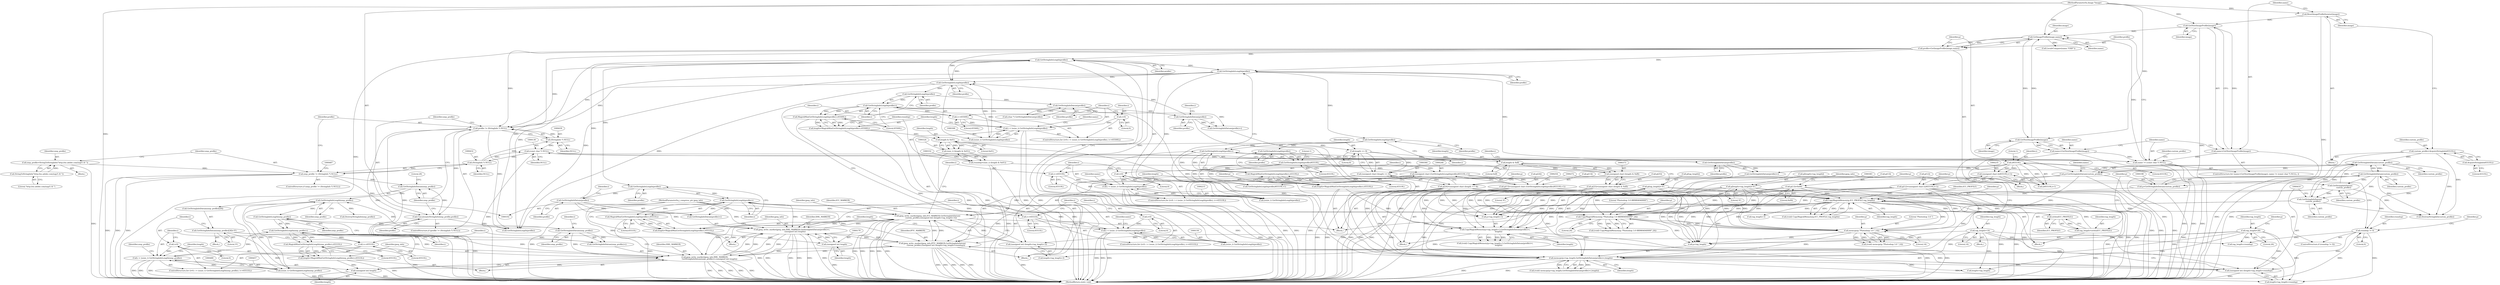 digraph "1_ImageMagick_9e187b73a8a1290bb0e1a1c878f8be1917aa8742@API" {
"1000266" [label="(Call,jpeg_write_marker(jpeg_info,ICC_MARKER,GetStringInfoDatum(\n            custom_profile),(unsigned int) (length+tag_length+3)))"];
"1000171" [label="(Call,jpeg_write_marker(jpeg_info,XML_MARKER,GetStringInfoDatum(profile)+i,\n           (unsigned int) length))"];
"1000404" [label="(Call,jpeg_write_marker(jpeg_info,IPTC_MARKER,GetStringInfoDatum(\n            custom_profile),(unsigned int) (length+tag_length+roundup)))"];
"1000472" [label="(Call,jpeg_write_marker(jpeg_info,XML_MARKER,\n                GetStringInfoDatum(xmp_profile)+i,(unsigned int) length))"];
"1000266" [label="(Call,jpeg_write_marker(jpeg_info,ICC_MARKER,GetStringInfoDatum(\n            custom_profile),(unsigned int) (length+tag_length+3)))"];
"1000103" [label="(MethodParameterIn,j_compress_ptr jpeg_info)"];
"1000269" [label="(Call,GetStringInfoDatum(\n            custom_profile))"];
"1000195" [label="(Call,GetStringInfoDatum(custom_profile))"];
"1000141" [label="(Call,GetStringInfoDatum(custom_profile))"];
"1000116" [label="(Call,custom_profile=AcquireStringInfo(65535L))"];
"1000118" [label="(Call,AcquireStringInfo(65535L))"];
"1000407" [label="(Call,GetStringInfoDatum(\n            custom_profile))"];
"1000271" [label="(Call,(unsigned int) (length+tag_length+3))"];
"1000255" [label="(Call,CopyMagickMemory(p+tag_length+3,GetStringInfoDatum(profile)+i,\n            length))"];
"1000368" [label="(Call,p[25]=(unsigned char) (length & 0xff))"];
"1000372" [label="(Call,(unsigned char) (length & 0xff))"];
"1000374" [label="(Call,length & 0xff)"];
"1000365" [label="(Call,length >> 8)"];
"1000325" [label="(Call,length & 0x01)"];
"1000313" [label="(Call,length=MagickMin(GetStringInfoLength(profile)-i,65500L))"];
"1000315" [label="(Call,MagickMin(GetStringInfoLength(profile)-i,65500L))"];
"1000316" [label="(Call,GetStringInfoLength(profile)-i)"];
"1000317" [label="(Call,GetStringInfoLength(profile))"];
"1000307" [label="(Call,GetStringInfoLength(profile))"];
"1000216" [label="(Call,GetStringInfoLength(profile))"];
"1000157" [label="(Call,GetStringInfoLength(profile))"];
"1000175" [label="(Call,GetStringInfoDatum(profile))"];
"1000167" [label="(Call,GetStringInfoLength(profile))"];
"1000134" [label="(Call,profile=GetImageProfile(image,name))"];
"1000136" [label="(Call,GetImageProfile(image,name))"];
"1000125" [label="(Call,GetNextImageProfile(image))"];
"1000120" [label="(Call,ResetImageProfileIterator(image))"];
"1000104" [label="(MethodParameterIn,Image *image)"];
"1000499" [label="(Call,GetNextImageProfile(image))"];
"1000127" [label="(Call,name != (const char *) NULL)"];
"1000497" [label="(Call,name=GetNextImageProfile(image))"];
"1000123" [label="(Call,name=GetNextImageProfile(image))"];
"1000129" [label="(Call,(const char *) NULL)"];
"1000438" [label="(Call,(StringInfo *) NULL)"];
"1000431" [label="(Call,(StringInfo *) NULL)"];
"1000262" [label="(Call,GetStringInfoDatum(profile))"];
"1000249" [label="(Call,GetStringInfoLength(profile))"];
"1000226" [label="(Call,GetStringInfoLength(profile))"];
"1000389" [label="(Call,GetStringInfoDatum(profile))"];
"1000333" [label="(Call,GetStringInfoDatum(profile))"];
"1000303" [label="(Call,i < (ssize_t) GetStringInfoLength(profile))"];
"1000309" [label="(Call,i+=65500L)"];
"1000300" [label="(Call,i=0)"];
"1000305" [label="(Call,(ssize_t) GetStringInfoLength(profile))"];
"1000397" [label="(Call,p[length+tag_length]='\0')"];
"1000199" [label="(Call,CopyMagickMemory(p,ICC_PROFILE,tag_length))"];
"1000193" [label="(Call,p=GetStringInfoDatum(custom_profile))"];
"1000230" [label="(Call,p[12]=(unsigned char) ((i/65519L)+1))"];
"1000234" [label="(Call,(unsigned char) ((i/65519L)+1))"];
"1000237" [label="(Call,i/65519L)"];
"1000225" [label="(Call,GetStringInfoLength(profile)-i)"];
"1000212" [label="(Call,i < (ssize_t) GetStringInfoLength(profile))"];
"1000209" [label="(Call,i=0)"];
"1000218" [label="(Call,i+=65519L)"];
"1000214" [label="(Call,(ssize_t) GetStringInfoLength(profile))"];
"1000241" [label="(Call,p[13]=(unsigned char) (GetStringInfoLength(profile)/65519L+1))"];
"1000245" [label="(Call,(unsigned char) (GetStringInfoLength(profile)/65519L+1))"];
"1000248" [label="(Call,GetStringInfoLength(profile)/65519L)"];
"1000203" [label="(Call,p[tag_length]='\0')"];
"1000359" [label="(Call,p[24]=(unsigned char) (length >> 8))"];
"1000363" [label="(Call,(unsigned char) (length >> 8))"];
"1000377" [label="(Call,p[13]=0x00)"];
"1000191" [label="(Call,strlen(ICC_PROFILE))"];
"1000189" [label="(Call,tag_length=strlen(ICC_PROFILE))"];
"1000222" [label="(Call,length=MagickMin(GetStringInfoLength(profile)-i,65519L))"];
"1000224" [label="(Call,MagickMin(GetStringInfoLength(profile)-i,65519L))"];
"1000444" [label="(Call,GetStringInfoDatum(xmp_profile)[28]='\0')"];
"1000476" [label="(Call,GetStringInfoDatum(xmp_profile))"];
"1000468" [label="(Call,GetStringInfoLength(xmp_profile))"];
"1000458" [label="(Call,GetStringInfoLength(xmp_profile))"];
"1000446" [label="(Call,GetStringInfoDatum(xmp_profile))"];
"1000441" [label="(Call,ConcatenateStringInfo(xmp_profile,profile))"];
"1000429" [label="(Call,xmp_profile != (StringInfo *) NULL)"];
"1000424" [label="(Call,xmp_profile=StringToStringInfo(\"http://ns.adobe.com/xap/1.0/ \"))"];
"1000426" [label="(Call,StringToStringInfo(\"http://ns.adobe.com/xap/1.0/ \"))"];
"1000436" [label="(Call,profile != (StringInfo *) NULL)"];
"1000467" [label="(Call,GetStringInfoLength(xmp_profile)-i)"];
"1000454" [label="(Call,i < (ssize_t) GetStringInfoLength(xmp_profile))"];
"1000460" [label="(Call,i+=65533L)"];
"1000451" [label="(Call,i=0)"];
"1000456" [label="(Call,(ssize_t) GetStringInfoLength(xmp_profile))"];
"1000479" [label="(Call,(unsigned int) length)"];
"1000464" [label="(Call,length=MagickMin(GetStringInfoLength(xmp_profile)-i,65533L))"];
"1000466" [label="(Call,MagickMin(GetStringInfoLength(xmp_profile)-i,65533L))"];
"1000409" [label="(Call,(unsigned int) (length+tag_length+roundup))"];
"1000384" [label="(Call,memcpy(p+tag_length,GetStringInfoDatum(profile)+i,length))"];
"1000352" [label="(Call,CopyMagickMemory(p,\"Photoshop 3.0 8BIM\04\04\0\0\0\0\",24))"];
"1000139" [label="(Call,p=GetStringInfoDatum(custom_profile))"];
"1000341" [label="(Call,memcpy(p,\"Photoshop 3.0 \",14))"];
"1000356" [label="(Call,tag_length=26)"];
"1000345" [label="(Call,tag_length=14)"];
"1000394" [label="(Call,roundup != 0)"];
"1000321" [label="(Call,roundup=(size_t) (length & 0x01))"];
"1000323" [label="(Call,(size_t) (length & 0x01))"];
"1000166" [label="(Call,GetStringInfoLength(profile)-i)"];
"1000153" [label="(Call,i < (ssize_t) GetStringInfoLength(profile))"];
"1000150" [label="(Call,i=0)"];
"1000159" [label="(Call,i+=65533L)"];
"1000155" [label="(Call,(ssize_t) GetStringInfoLength(profile))"];
"1000178" [label="(Call,(unsigned int) length)"];
"1000163" [label="(Call,length=MagickMin(GetStringInfoLength(profile)-i,65533L))"];
"1000165" [label="(Call,MagickMin(GetStringInfoLength(profile)-i,65533L))"];
"1000177" [label="(Identifier,i)"];
"1000241" [label="(Call,p[13]=(unsigned char) (GetStringInfoLength(profile)/65519L+1))"];
"1000243" [label="(Identifier,p)"];
"1000231" [label="(Call,p[12])"];
"1000498" [label="(Identifier,name)"];
"1000269" [label="(Call,GetStringInfoDatum(\n            custom_profile))"];
"1000229" [label="(Literal,65519L)"];
"1000355" [label="(Literal,24)"];
"1000435" [label="(ControlStructure,if (profile != (StringInfo *) NULL))"];
"1000321" [label="(Call,roundup=(size_t) (length & 0x01))"];
"1000170" [label="(Literal,65533L)"];
"1000200" [label="(Identifier,p)"];
"1000222" [label="(Call,length=MagickMin(GetStringInfoLength(profile)-i,65519L))"];
"1000452" [label="(Identifier,i)"];
"1000500" [label="(Identifier,image)"];
"1000347" [label="(Literal,14)"];
"1000314" [label="(Identifier,length)"];
"1000322" [label="(Identifier,roundup)"];
"1000256" [label="(Call,p+tag_length+3)"];
"1000118" [label="(Call,AcquireStringInfo(65535L))"];
"1000266" [label="(Call,jpeg_write_marker(jpeg_info,ICC_MARKER,GetStringInfoDatum(\n            custom_profile),(unsigned int) (length+tag_length+3)))"];
"1000152" [label="(Literal,0)"];
"1000481" [label="(Identifier,length)"];
"1000163" [label="(Call,length=MagickMin(GetStringInfoLength(profile)-i,65533L))"];
"1000207" [label="(Literal,'\0')"];
"1000495" [label="(Call,GetStringInfoLength(profile))"];
"1000249" [label="(Call,GetStringInfoLength(profile))"];
"1000262" [label="(Call,GetStringInfoDatum(profile))"];
"1000484" [label="(Call,DestroyStringInfo(xmp_profile))"];
"1000225" [label="(Call,GetStringInfoLength(profile)-i)"];
"1000442" [label="(Identifier,xmp_profile)"];
"1000344" [label="(Literal,14)"];
"1000404" [label="(Call,jpeg_write_marker(jpeg_info,IPTC_MARKER,GetStringInfoDatum(\n            custom_profile),(unsigned int) (length+tag_length+roundup)))"];
"1000283" [label="(Identifier,name)"];
"1000433" [label="(Identifier,NULL)"];
"1000210" [label="(Identifier,i)"];
"1000331" [label="(Call,(char *) GetStringInfoDatum(profile))"];
"1000171" [label="(Call,jpeg_write_marker(jpeg_info,XML_MARKER,GetStringInfoDatum(profile)+i,\n           (unsigned int) length))"];
"1000463" [label="(Block,)"];
"1000499" [label="(Call,GetNextImageProfile(image))"];
"1000178" [label="(Call,(unsigned int) length)"];
"1000413" [label="(Call,tag_length+roundup)"];
"1000199" [label="(Call,CopyMagickMemory(p,ICC_PROFILE,tag_length))"];
"1000137" [label="(Identifier,image)"];
"1000129" [label="(Call,(const char *) NULL)"];
"1000212" [label="(Call,i < (ssize_t) GetStringInfoLength(profile))"];
"1000149" [label="(ControlStructure,for (i=0; i < (ssize_t) GetStringInfoLength(profile); i+=65533L))"];
"1000455" [label="(Identifier,i)"];
"1000123" [label="(Call,name=GetNextImageProfile(image))"];
"1000370" [label="(Identifier,p)"];
"1000305" [label="(Call,(ssize_t) GetStringInfoLength(profile))"];
"1000472" [label="(Call,jpeg_write_marker(jpeg_info,XML_MARKER,\n                GetStringInfoDatum(xmp_profile)+i,(unsigned int) length))"];
"1000157" [label="(Call,GetStringInfoLength(profile))"];
"1000134" [label="(Call,profile=GetImageProfile(image,name))"];
"1000228" [label="(Identifier,i)"];
"1000132" [label="(Block,)"];
"1000309" [label="(Call,i+=65500L)"];
"1000161" [label="(Literal,65533L)"];
"1000127" [label="(Call,name != (const char *) NULL)"];
"1000234" [label="(Call,(unsigned char) ((i/65519L)+1))"];
"1000422" [label="(Block,)"];
"1000317" [label="(Call,GetStringInfoLength(profile))"];
"1000478" [label="(Identifier,i)"];
"1000333" [label="(Call,GetStringInfoDatum(profile))"];
"1000120" [label="(Call,ResetImageProfileIterator(image))"];
"1000124" [label="(Identifier,name)"];
"1000356" [label="(Call,tag_length=26)"];
"1000319" [label="(Identifier,i)"];
"1000424" [label="(Call,xmp_profile=StringToStringInfo(\"http://ns.adobe.com/xap/1.0/ \"))"];
"1000271" [label="(Call,(unsigned int) (length+tag_length+3))"];
"1000316" [label="(Call,GetStringInfoLength(profile)-i)"];
"1000311" [label="(Literal,65500L)"];
"1000381" [label="(Literal,0x00)"];
"1000146" [label="(Identifier,name)"];
"1000343" [label="(Literal,\"Photoshop 3.0 \")"];
"1000219" [label="(Identifier,i)"];
"1000377" [label="(Call,p[13]=0x00)"];
"1000445" [label="(Call,GetStringInfoDatum(xmp_profile)[28])"];
"1000394" [label="(Call,roundup != 0)"];
"1000176" [label="(Identifier,profile)"];
"1000323" [label="(Call,(size_t) (length & 0x01))"];
"1000242" [label="(Call,p[13])"];
"1000230" [label="(Call,p[12]=(unsigned char) ((i/65519L)+1))"];
"1000465" [label="(Identifier,length)"];
"1000505" [label="(MethodReturn,static void)"];
"1000310" [label="(Identifier,i)"];
"1000450" [label="(ControlStructure,for (i=0; i < (ssize_t) GetStringInfoLength(xmp_profile); i+=65533L))"];
"1000195" [label="(Call,GetStringInfoDatum(custom_profile))"];
"1000116" [label="(Call,custom_profile=AcquireStringInfo(65535L))"];
"1000403" [label="(Literal,'\0')"];
"1000245" [label="(Call,(unsigned char) (GetStringInfoLength(profile)/65519L+1))"];
"1000227" [label="(Identifier,profile)"];
"1000474" [label="(Identifier,XML_MARKER)"];
"1000393" [label="(ControlStructure,if (roundup != 0))"];
"1000180" [label="(Identifier,length)"];
"1000446" [label="(Call,GetStringInfoDatum(xmp_profile))"];
"1000125" [label="(Call,GetNextImageProfile(image))"];
"1000303" [label="(Call,i < (ssize_t) GetStringInfoLength(profile))"];
"1000173" [label="(Identifier,XML_MARKER)"];
"1000325" [label="(Call,length & 0x01)"];
"1000128" [label="(Identifier,name)"];
"1000398" [label="(Call,p[length+tag_length])"];
"1000451" [label="(Call,i=0)"];
"1000407" [label="(Call,GetStringInfoDatum(\n            custom_profile))"];
"1000419" [label="(Identifier,name)"];
"1000313" [label="(Call,length=MagickMin(GetStringInfoLength(profile)-i,65500L))"];
"1000479" [label="(Call,(unsigned int) length)"];
"1000434" [label="(Block,)"];
"1000466" [label="(Call,MagickMin(GetStringInfoLength(xmp_profile)-i,65533L))"];
"1000470" [label="(Identifier,i)"];
"1000203" [label="(Call,p[tag_length]='\0')"];
"1000352" [label="(Call,CopyMagickMemory(p,\"Photoshop 3.0 8BIM\04\04\0\0\0\0\",24))"];
"1000226" [label="(Call,GetStringInfoLength(profile))"];
"1000131" [label="(Identifier,NULL)"];
"1000476" [label="(Call,GetStringInfoDatum(xmp_profile))"];
"1000429" [label="(Call,xmp_profile != (StringInfo *) NULL)"];
"1000264" [label="(Identifier,i)"];
"1000190" [label="(Identifier,tag_length)"];
"1000440" [label="(Identifier,NULL)"];
"1000459" [label="(Identifier,xmp_profile)"];
"1000462" [label="(Literal,65533L)"];
"1000334" [label="(Identifier,profile)"];
"1000261" [label="(Call,GetStringInfoDatum(profile)+i)"];
"1000138" [label="(Identifier,name)"];
"1000469" [label="(Identifier,xmp_profile)"];
"1000406" [label="(Identifier,IPTC_MARKER)"];
"1000473" [label="(Identifier,jpeg_info)"];
"1000162" [label="(Block,)"];
"1000304" [label="(Identifier,i)"];
"1000202" [label="(Identifier,tag_length)"];
"1000302" [label="(Literal,0)"];
"1000358" [label="(Literal,26)"];
"1000438" [label="(Call,(StringInfo *) NULL)"];
"1000308" [label="(Identifier,profile)"];
"1000216" [label="(Call,GetStringInfoLength(profile))"];
"1000430" [label="(Identifier,xmp_profile)"];
"1000475" [label="(Call,GetStringInfoDatum(xmp_profile)+i)"];
"1000247" [label="(Call,GetStringInfoLength(profile)/65519L+1)"];
"1000184" [label="(Identifier,name)"];
"1000367" [label="(Literal,8)"];
"1000175" [label="(Call,GetStringInfoDatum(profile))"];
"1000238" [label="(Identifier,i)"];
"1000141" [label="(Call,GetStringInfoDatum(custom_profile))"];
"1000117" [label="(Identifier,custom_profile)"];
"1000250" [label="(Identifier,profile)"];
"1000376" [label="(Literal,0xff)"];
"1000460" [label="(Call,i+=65533L)"];
"1000172" [label="(Identifier,jpeg_info)"];
"1000268" [label="(Identifier,ICC_MARKER)"];
"1000191" [label="(Call,strlen(ICC_PROFILE))"];
"1000389" [label="(Call,GetStringInfoDatum(profile))"];
"1000140" [label="(Identifier,p)"];
"1000301" [label="(Identifier,i)"];
"1000441" [label="(Call,ConcatenateStringInfo(xmp_profile,profile))"];
"1000273" [label="(Call,length+tag_length+3)"];
"1000397" [label="(Call,p[length+tag_length]='\0')"];
"1000392" [label="(Identifier,length)"];
"1000345" [label="(Call,tag_length=14)"];
"1000139" [label="(Call,p=GetStringInfoDatum(custom_profile))"];
"1000122" [label="(ControlStructure,for (name=GetNextImageProfile(image); name != (const char *) NULL; ))"];
"1000232" [label="(Identifier,p)"];
"1000395" [label="(Identifier,roundup)"];
"1000174" [label="(Call,GetStringInfoDatum(profile)+i)"];
"1000251" [label="(Literal,65519L)"];
"1000307" [label="(Call,GetStringInfoLength(profile))"];
"1000318" [label="(Identifier,profile)"];
"1000126" [label="(Identifier,image)"];
"1000270" [label="(Identifier,custom_profile)"];
"1000375" [label="(Identifier,length)"];
"1000192" [label="(Identifier,ICC_PROFILE)"];
"1000363" [label="(Call,(unsigned char) (length >> 8))"];
"1000444" [label="(Call,GetStringInfoDatum(xmp_profile)[28]='\0')"];
"1000458" [label="(Call,GetStringInfoLength(xmp_profile))"];
"1000456" [label="(Call,(ssize_t) GetStringInfoLength(xmp_profile))"];
"1000385" [label="(Call,p+tag_length)"];
"1000213" [label="(Identifier,i)"];
"1000158" [label="(Identifier,profile)"];
"1000426" [label="(Call,StringToStringInfo(\"http://ns.adobe.com/xap/1.0/ \"))"];
"1000208" [label="(ControlStructure,for (i=0; i < (ssize_t) GetStringInfoLength(profile); i+=65519L))"];
"1000154" [label="(Identifier,i)"];
"1000103" [label="(MethodParameterIn,j_compress_ptr jpeg_info)"];
"1000315" [label="(Call,MagickMin(GetStringInfoLength(profile)-i,65500L))"];
"1000193" [label="(Call,p=GetStringInfoDatum(custom_profile))"];
"1000379" [label="(Identifier,p)"];
"1000400" [label="(Call,length+tag_length)"];
"1000366" [label="(Identifier,length)"];
"1000411" [label="(Call,length+tag_length+roundup)"];
"1000326" [label="(Identifier,length)"];
"1000267" [label="(Identifier,jpeg_info)"];
"1000368" [label="(Call,p[25]=(unsigned char) (length & 0xff))"];
"1000454" [label="(Call,i < (ssize_t) GetStringInfoLength(xmp_profile))"];
"1000453" [label="(Literal,0)"];
"1000339" [label="(Call,(void) memcpy(p,\"Photoshop 3.0 \",14))"];
"1000391" [label="(Identifier,i)"];
"1000167" [label="(Call,GetStringInfoLength(profile))"];
"1000121" [label="(Identifier,image)"];
"1000217" [label="(Identifier,profile)"];
"1000153" [label="(Call,i < (ssize_t) GetStringInfoLength(profile))"];
"1000265" [label="(Identifier,length)"];
"1000360" [label="(Call,p[24])"];
"1000155" [label="(Call,(ssize_t) GetStringInfoLength(profile))"];
"1000341" [label="(Call,memcpy(p,\"Photoshop 3.0 \",14))"];
"1000384" [label="(Call,memcpy(p+tag_length,GetStringInfoDatum(profile)+i,length))"];
"1000431" [label="(Call,(StringInfo *) NULL)"];
"1000135" [label="(Identifier,profile)"];
"1000497" [label="(Call,name=GetNextImageProfile(image))"];
"1000201" [label="(Identifier,ICC_PROFILE)"];
"1000239" [label="(Literal,65519L)"];
"1000220" [label="(Literal,65519L)"];
"1000204" [label="(Call,p[tag_length])"];
"1000382" [label="(Call,(void) memcpy(p+tag_length,GetStringInfoDatum(profile)+i,length))"];
"1000350" [label="(Call,(void) CopyMagickMemory(p,\"Photoshop 3.0 8BIM\04\04\0\0\0\0\",24))"];
"1000189" [label="(Call,tag_length=strlen(ICC_PROFILE))"];
"1000399" [label="(Identifier,p)"];
"1000168" [label="(Identifier,profile)"];
"1000390" [label="(Identifier,profile)"];
"1000258" [label="(Call,tag_length+3)"];
"1000349" [label="(Block,)"];
"1000300" [label="(Call,i=0)"];
"1000346" [label="(Identifier,tag_length)"];
"1000197" [label="(Call,(void) CopyMagickMemory(p,ICC_PROFILE,tag_length))"];
"1000165" [label="(Call,MagickMin(GetStringInfoLength(profile)-i,65533L))"];
"1000428" [label="(ControlStructure,if (xmp_profile != (StringInfo *) NULL))"];
"1000164" [label="(Identifier,length)"];
"1000357" [label="(Identifier,tag_length)"];
"1000299" [label="(ControlStructure,for (i=0; i < (ssize_t) GetStringInfoLength(profile); i+=65500L))"];
"1000223" [label="(Identifier,length)"];
"1000237" [label="(Call,i/65519L)"];
"1000436" [label="(Call,profile != (StringInfo *) NULL)"];
"1000169" [label="(Identifier,i)"];
"1000263" [label="(Identifier,profile)"];
"1000388" [label="(Call,GetStringInfoDatum(profile)+i)"];
"1000194" [label="(Identifier,p)"];
"1000166" [label="(Call,GetStringInfoLength(profile)-i)"];
"1000214" [label="(Call,(ssize_t) GetStringInfoLength(profile))"];
"1000218" [label="(Call,i+=65519L)"];
"1000437" [label="(Identifier,profile)"];
"1000448" [label="(Literal,28)"];
"1000327" [label="(Literal,0x01)"];
"1000160" [label="(Identifier,i)"];
"1000187" [label="(Block,)"];
"1000248" [label="(Call,GetStringInfoLength(profile)/65519L)"];
"1000365" [label="(Call,length >> 8)"];
"1000464" [label="(Call,length=MagickMin(GetStringInfoLength(xmp_profile)-i,65533L))"];
"1000471" [label="(Literal,65533L)"];
"1000252" [label="(Literal,1)"];
"1000502" [label="(Identifier,custom_profile)"];
"1000361" [label="(Identifier,p)"];
"1000408" [label="(Identifier,custom_profile)"];
"1000461" [label="(Identifier,i)"];
"1000221" [label="(Block,)"];
"1000224" [label="(Call,MagickMin(GetStringInfoLength(profile)-i,65519L))"];
"1000209" [label="(Call,i=0)"];
"1000468" [label="(Call,GetStringInfoLength(xmp_profile))"];
"1000447" [label="(Identifier,xmp_profile)"];
"1000425" [label="(Identifier,xmp_profile)"];
"1000427" [label="(Literal,\"http://ns.adobe.com/xap/1.0/ \")"];
"1000369" [label="(Call,p[25])"];
"1000354" [label="(Literal,\"Photoshop 3.0 8BIM\04\04\0\0\0\0\")"];
"1000342" [label="(Identifier,p)"];
"1000338" [label="(Block,)"];
"1000151" [label="(Identifier,i)"];
"1000150" [label="(Call,i=0)"];
"1000136" [label="(Call,GetImageProfile(image,name))"];
"1000253" [label="(Call,(void) CopyMagickMemory(p+tag_length+3,GetStringInfoDatum(profile)+i,\n            length))"];
"1000372" [label="(Call,(unsigned char) (length & 0xff))"];
"1000503" [label="(Call,DestroyStringInfo(custom_profile))"];
"1000374" [label="(Call,length & 0xff)"];
"1000236" [label="(Call,(i/65519L)+1)"];
"1000477" [label="(Identifier,xmp_profile)"];
"1000240" [label="(Literal,1)"];
"1000396" [label="(Literal,0)"];
"1000312" [label="(Block,)"];
"1000449" [label="(Literal,'\0')"];
"1000467" [label="(Call,GetStringInfoLength(xmp_profile)-i)"];
"1000483" [label="(Identifier,xmp_profile)"];
"1000142" [label="(Identifier,custom_profile)"];
"1000105" [label="(Block,)"];
"1000359" [label="(Call,p[24]=(unsigned char) (length >> 8))"];
"1000104" [label="(MethodParameterIn,Image *image)"];
"1000353" [label="(Identifier,p)"];
"1000196" [label="(Identifier,custom_profile)"];
"1000409" [label="(Call,(unsigned int) (length+tag_length+roundup))"];
"1000378" [label="(Call,p[13])"];
"1000405" [label="(Identifier,jpeg_info)"];
"1000320" [label="(Literal,65500L)"];
"1000255" [label="(Call,CopyMagickMemory(p+tag_length+3,GetStringInfoDatum(profile)+i,\n            length))"];
"1000159" [label="(Call,i+=65533L)"];
"1000443" [label="(Identifier,profile)"];
"1000119" [label="(Literal,65535L)"];
"1000211" [label="(Literal,0)"];
"1000145" [label="(Call,LocaleCompare(name,\"EXIF\"))"];
"1000266" -> "1000221"  [label="AST: "];
"1000266" -> "1000271"  [label="CFG: "];
"1000267" -> "1000266"  [label="AST: "];
"1000268" -> "1000266"  [label="AST: "];
"1000269" -> "1000266"  [label="AST: "];
"1000271" -> "1000266"  [label="AST: "];
"1000219" -> "1000266"  [label="CFG: "];
"1000266" -> "1000505"  [label="DDG: "];
"1000266" -> "1000505"  [label="DDG: "];
"1000266" -> "1000505"  [label="DDG: "];
"1000266" -> "1000505"  [label="DDG: "];
"1000266" -> "1000505"  [label="DDG: "];
"1000266" -> "1000171"  [label="DDG: "];
"1000171" -> "1000266"  [label="DDG: "];
"1000404" -> "1000266"  [label="DDG: "];
"1000472" -> "1000266"  [label="DDG: "];
"1000103" -> "1000266"  [label="DDG: "];
"1000269" -> "1000266"  [label="DDG: "];
"1000271" -> "1000266"  [label="DDG: "];
"1000266" -> "1000404"  [label="DDG: "];
"1000266" -> "1000472"  [label="DDG: "];
"1000171" -> "1000162"  [label="AST: "];
"1000171" -> "1000178"  [label="CFG: "];
"1000172" -> "1000171"  [label="AST: "];
"1000173" -> "1000171"  [label="AST: "];
"1000174" -> "1000171"  [label="AST: "];
"1000178" -> "1000171"  [label="AST: "];
"1000160" -> "1000171"  [label="CFG: "];
"1000171" -> "1000505"  [label="DDG: "];
"1000171" -> "1000505"  [label="DDG: "];
"1000171" -> "1000505"  [label="DDG: "];
"1000171" -> "1000505"  [label="DDG: "];
"1000171" -> "1000505"  [label="DDG: "];
"1000404" -> "1000171"  [label="DDG: "];
"1000472" -> "1000171"  [label="DDG: "];
"1000472" -> "1000171"  [label="DDG: "];
"1000103" -> "1000171"  [label="DDG: "];
"1000175" -> "1000171"  [label="DDG: "];
"1000166" -> "1000171"  [label="DDG: "];
"1000178" -> "1000171"  [label="DDG: "];
"1000171" -> "1000404"  [label="DDG: "];
"1000171" -> "1000472"  [label="DDG: "];
"1000171" -> "1000472"  [label="DDG: "];
"1000404" -> "1000312"  [label="AST: "];
"1000404" -> "1000409"  [label="CFG: "];
"1000405" -> "1000404"  [label="AST: "];
"1000406" -> "1000404"  [label="AST: "];
"1000407" -> "1000404"  [label="AST: "];
"1000409" -> "1000404"  [label="AST: "];
"1000310" -> "1000404"  [label="CFG: "];
"1000404" -> "1000505"  [label="DDG: "];
"1000404" -> "1000505"  [label="DDG: "];
"1000404" -> "1000505"  [label="DDG: "];
"1000404" -> "1000505"  [label="DDG: "];
"1000404" -> "1000505"  [label="DDG: "];
"1000472" -> "1000404"  [label="DDG: "];
"1000103" -> "1000404"  [label="DDG: "];
"1000407" -> "1000404"  [label="DDG: "];
"1000409" -> "1000404"  [label="DDG: "];
"1000404" -> "1000472"  [label="DDG: "];
"1000472" -> "1000463"  [label="AST: "];
"1000472" -> "1000479"  [label="CFG: "];
"1000473" -> "1000472"  [label="AST: "];
"1000474" -> "1000472"  [label="AST: "];
"1000475" -> "1000472"  [label="AST: "];
"1000479" -> "1000472"  [label="AST: "];
"1000461" -> "1000472"  [label="CFG: "];
"1000472" -> "1000505"  [label="DDG: "];
"1000472" -> "1000505"  [label="DDG: "];
"1000472" -> "1000505"  [label="DDG: "];
"1000472" -> "1000505"  [label="DDG: "];
"1000472" -> "1000505"  [label="DDG: "];
"1000103" -> "1000472"  [label="DDG: "];
"1000444" -> "1000472"  [label="DDG: "];
"1000476" -> "1000472"  [label="DDG: "];
"1000467" -> "1000472"  [label="DDG: "];
"1000479" -> "1000472"  [label="DDG: "];
"1000103" -> "1000102"  [label="AST: "];
"1000103" -> "1000505"  [label="DDG: "];
"1000269" -> "1000270"  [label="CFG: "];
"1000270" -> "1000269"  [label="AST: "];
"1000272" -> "1000269"  [label="CFG: "];
"1000269" -> "1000141"  [label="DDG: "];
"1000195" -> "1000269"  [label="DDG: "];
"1000269" -> "1000407"  [label="DDG: "];
"1000269" -> "1000503"  [label="DDG: "];
"1000195" -> "1000193"  [label="AST: "];
"1000195" -> "1000196"  [label="CFG: "];
"1000196" -> "1000195"  [label="AST: "];
"1000193" -> "1000195"  [label="CFG: "];
"1000195" -> "1000141"  [label="DDG: "];
"1000195" -> "1000193"  [label="DDG: "];
"1000141" -> "1000195"  [label="DDG: "];
"1000195" -> "1000407"  [label="DDG: "];
"1000195" -> "1000503"  [label="DDG: "];
"1000141" -> "1000139"  [label="AST: "];
"1000141" -> "1000142"  [label="CFG: "];
"1000142" -> "1000141"  [label="AST: "];
"1000139" -> "1000141"  [label="CFG: "];
"1000141" -> "1000139"  [label="DDG: "];
"1000116" -> "1000141"  [label="DDG: "];
"1000407" -> "1000141"  [label="DDG: "];
"1000141" -> "1000407"  [label="DDG: "];
"1000141" -> "1000503"  [label="DDG: "];
"1000116" -> "1000105"  [label="AST: "];
"1000116" -> "1000118"  [label="CFG: "];
"1000117" -> "1000116"  [label="AST: "];
"1000118" -> "1000116"  [label="AST: "];
"1000121" -> "1000116"  [label="CFG: "];
"1000116" -> "1000505"  [label="DDG: "];
"1000118" -> "1000116"  [label="DDG: "];
"1000116" -> "1000503"  [label="DDG: "];
"1000118" -> "1000119"  [label="CFG: "];
"1000119" -> "1000118"  [label="AST: "];
"1000407" -> "1000408"  [label="CFG: "];
"1000408" -> "1000407"  [label="AST: "];
"1000410" -> "1000407"  [label="CFG: "];
"1000407" -> "1000503"  [label="DDG: "];
"1000271" -> "1000273"  [label="CFG: "];
"1000272" -> "1000271"  [label="AST: "];
"1000273" -> "1000271"  [label="AST: "];
"1000271" -> "1000505"  [label="DDG: "];
"1000255" -> "1000271"  [label="DDG: "];
"1000255" -> "1000253"  [label="AST: "];
"1000255" -> "1000265"  [label="CFG: "];
"1000256" -> "1000255"  [label="AST: "];
"1000261" -> "1000255"  [label="AST: "];
"1000265" -> "1000255"  [label="AST: "];
"1000253" -> "1000255"  [label="CFG: "];
"1000255" -> "1000505"  [label="DDG: "];
"1000255" -> "1000505"  [label="DDG: "];
"1000255" -> "1000253"  [label="DDG: "];
"1000255" -> "1000253"  [label="DDG: "];
"1000255" -> "1000253"  [label="DDG: "];
"1000368" -> "1000255"  [label="DDG: "];
"1000397" -> "1000255"  [label="DDG: "];
"1000199" -> "1000255"  [label="DDG: "];
"1000199" -> "1000255"  [label="DDG: "];
"1000230" -> "1000255"  [label="DDG: "];
"1000359" -> "1000255"  [label="DDG: "];
"1000241" -> "1000255"  [label="DDG: "];
"1000203" -> "1000255"  [label="DDG: "];
"1000262" -> "1000255"  [label="DDG: "];
"1000237" -> "1000255"  [label="DDG: "];
"1000222" -> "1000255"  [label="DDG: "];
"1000255" -> "1000273"  [label="DDG: "];
"1000368" -> "1000349"  [label="AST: "];
"1000368" -> "1000372"  [label="CFG: "];
"1000369" -> "1000368"  [label="AST: "];
"1000372" -> "1000368"  [label="AST: "];
"1000379" -> "1000368"  [label="CFG: "];
"1000368" -> "1000505"  [label="DDG: "];
"1000368" -> "1000505"  [label="DDG: "];
"1000368" -> "1000199"  [label="DDG: "];
"1000368" -> "1000256"  [label="DDG: "];
"1000368" -> "1000341"  [label="DDG: "];
"1000368" -> "1000352"  [label="DDG: "];
"1000372" -> "1000368"  [label="DDG: "];
"1000368" -> "1000384"  [label="DDG: "];
"1000368" -> "1000385"  [label="DDG: "];
"1000372" -> "1000374"  [label="CFG: "];
"1000373" -> "1000372"  [label="AST: "];
"1000374" -> "1000372"  [label="AST: "];
"1000372" -> "1000505"  [label="DDG: "];
"1000374" -> "1000372"  [label="DDG: "];
"1000374" -> "1000372"  [label="DDG: "];
"1000374" -> "1000376"  [label="CFG: "];
"1000375" -> "1000374"  [label="AST: "];
"1000376" -> "1000374"  [label="AST: "];
"1000365" -> "1000374"  [label="DDG: "];
"1000374" -> "1000384"  [label="DDG: "];
"1000365" -> "1000363"  [label="AST: "];
"1000365" -> "1000367"  [label="CFG: "];
"1000366" -> "1000365"  [label="AST: "];
"1000367" -> "1000365"  [label="AST: "];
"1000363" -> "1000365"  [label="CFG: "];
"1000365" -> "1000363"  [label="DDG: "];
"1000365" -> "1000363"  [label="DDG: "];
"1000325" -> "1000365"  [label="DDG: "];
"1000325" -> "1000323"  [label="AST: "];
"1000325" -> "1000327"  [label="CFG: "];
"1000326" -> "1000325"  [label="AST: "];
"1000327" -> "1000325"  [label="AST: "];
"1000323" -> "1000325"  [label="CFG: "];
"1000325" -> "1000323"  [label="DDG: "];
"1000325" -> "1000323"  [label="DDG: "];
"1000313" -> "1000325"  [label="DDG: "];
"1000325" -> "1000384"  [label="DDG: "];
"1000313" -> "1000312"  [label="AST: "];
"1000313" -> "1000315"  [label="CFG: "];
"1000314" -> "1000313"  [label="AST: "];
"1000315" -> "1000313"  [label="AST: "];
"1000322" -> "1000313"  [label="CFG: "];
"1000313" -> "1000505"  [label="DDG: "];
"1000315" -> "1000313"  [label="DDG: "];
"1000315" -> "1000313"  [label="DDG: "];
"1000315" -> "1000320"  [label="CFG: "];
"1000316" -> "1000315"  [label="AST: "];
"1000320" -> "1000315"  [label="AST: "];
"1000315" -> "1000505"  [label="DDG: "];
"1000316" -> "1000315"  [label="DDG: "];
"1000316" -> "1000315"  [label="DDG: "];
"1000316" -> "1000319"  [label="CFG: "];
"1000317" -> "1000316"  [label="AST: "];
"1000319" -> "1000316"  [label="AST: "];
"1000320" -> "1000316"  [label="CFG: "];
"1000316" -> "1000309"  [label="DDG: "];
"1000317" -> "1000316"  [label="DDG: "];
"1000303" -> "1000316"  [label="DDG: "];
"1000316" -> "1000384"  [label="DDG: "];
"1000316" -> "1000388"  [label="DDG: "];
"1000317" -> "1000318"  [label="CFG: "];
"1000318" -> "1000317"  [label="AST: "];
"1000319" -> "1000317"  [label="CFG: "];
"1000307" -> "1000317"  [label="DDG: "];
"1000317" -> "1000333"  [label="DDG: "];
"1000307" -> "1000305"  [label="AST: "];
"1000307" -> "1000308"  [label="CFG: "];
"1000308" -> "1000307"  [label="AST: "];
"1000305" -> "1000307"  [label="CFG: "];
"1000307" -> "1000305"  [label="DDG: "];
"1000216" -> "1000307"  [label="DDG: "];
"1000157" -> "1000307"  [label="DDG: "];
"1000389" -> "1000307"  [label="DDG: "];
"1000134" -> "1000307"  [label="DDG: "];
"1000307" -> "1000436"  [label="DDG: "];
"1000307" -> "1000495"  [label="DDG: "];
"1000216" -> "1000214"  [label="AST: "];
"1000216" -> "1000217"  [label="CFG: "];
"1000217" -> "1000216"  [label="AST: "];
"1000214" -> "1000216"  [label="CFG: "];
"1000216" -> "1000214"  [label="DDG: "];
"1000157" -> "1000216"  [label="DDG: "];
"1000262" -> "1000216"  [label="DDG: "];
"1000134" -> "1000216"  [label="DDG: "];
"1000216" -> "1000226"  [label="DDG: "];
"1000216" -> "1000436"  [label="DDG: "];
"1000216" -> "1000495"  [label="DDG: "];
"1000157" -> "1000155"  [label="AST: "];
"1000157" -> "1000158"  [label="CFG: "];
"1000158" -> "1000157"  [label="AST: "];
"1000155" -> "1000157"  [label="CFG: "];
"1000157" -> "1000155"  [label="DDG: "];
"1000175" -> "1000157"  [label="DDG: "];
"1000134" -> "1000157"  [label="DDG: "];
"1000157" -> "1000167"  [label="DDG: "];
"1000157" -> "1000436"  [label="DDG: "];
"1000157" -> "1000495"  [label="DDG: "];
"1000175" -> "1000174"  [label="AST: "];
"1000175" -> "1000176"  [label="CFG: "];
"1000176" -> "1000175"  [label="AST: "];
"1000177" -> "1000175"  [label="CFG: "];
"1000175" -> "1000174"  [label="DDG: "];
"1000167" -> "1000175"  [label="DDG: "];
"1000167" -> "1000166"  [label="AST: "];
"1000167" -> "1000168"  [label="CFG: "];
"1000168" -> "1000167"  [label="AST: "];
"1000169" -> "1000167"  [label="CFG: "];
"1000167" -> "1000166"  [label="DDG: "];
"1000134" -> "1000132"  [label="AST: "];
"1000134" -> "1000136"  [label="CFG: "];
"1000135" -> "1000134"  [label="AST: "];
"1000136" -> "1000134"  [label="AST: "];
"1000140" -> "1000134"  [label="CFG: "];
"1000134" -> "1000505"  [label="DDG: "];
"1000136" -> "1000134"  [label="DDG: "];
"1000136" -> "1000134"  [label="DDG: "];
"1000134" -> "1000436"  [label="DDG: "];
"1000134" -> "1000495"  [label="DDG: "];
"1000136" -> "1000138"  [label="CFG: "];
"1000137" -> "1000136"  [label="AST: "];
"1000138" -> "1000136"  [label="AST: "];
"1000125" -> "1000136"  [label="DDG: "];
"1000499" -> "1000136"  [label="DDG: "];
"1000104" -> "1000136"  [label="DDG: "];
"1000127" -> "1000136"  [label="DDG: "];
"1000136" -> "1000145"  [label="DDG: "];
"1000136" -> "1000499"  [label="DDG: "];
"1000125" -> "1000123"  [label="AST: "];
"1000125" -> "1000126"  [label="CFG: "];
"1000126" -> "1000125"  [label="AST: "];
"1000123" -> "1000125"  [label="CFG: "];
"1000125" -> "1000505"  [label="DDG: "];
"1000125" -> "1000123"  [label="DDG: "];
"1000120" -> "1000125"  [label="DDG: "];
"1000104" -> "1000125"  [label="DDG: "];
"1000120" -> "1000105"  [label="AST: "];
"1000120" -> "1000121"  [label="CFG: "];
"1000121" -> "1000120"  [label="AST: "];
"1000124" -> "1000120"  [label="CFG: "];
"1000120" -> "1000505"  [label="DDG: "];
"1000104" -> "1000120"  [label="DDG: "];
"1000104" -> "1000102"  [label="AST: "];
"1000104" -> "1000505"  [label="DDG: "];
"1000104" -> "1000499"  [label="DDG: "];
"1000499" -> "1000497"  [label="AST: "];
"1000499" -> "1000500"  [label="CFG: "];
"1000500" -> "1000499"  [label="AST: "];
"1000497" -> "1000499"  [label="CFG: "];
"1000499" -> "1000505"  [label="DDG: "];
"1000499" -> "1000497"  [label="DDG: "];
"1000127" -> "1000122"  [label="AST: "];
"1000127" -> "1000129"  [label="CFG: "];
"1000128" -> "1000127"  [label="AST: "];
"1000129" -> "1000127"  [label="AST: "];
"1000135" -> "1000127"  [label="CFG: "];
"1000502" -> "1000127"  [label="CFG: "];
"1000127" -> "1000505"  [label="DDG: "];
"1000127" -> "1000505"  [label="DDG: "];
"1000127" -> "1000505"  [label="DDG: "];
"1000497" -> "1000127"  [label="DDG: "];
"1000123" -> "1000127"  [label="DDG: "];
"1000129" -> "1000127"  [label="DDG: "];
"1000497" -> "1000132"  [label="AST: "];
"1000498" -> "1000497"  [label="AST: "];
"1000128" -> "1000497"  [label="CFG: "];
"1000497" -> "1000505"  [label="DDG: "];
"1000123" -> "1000122"  [label="AST: "];
"1000124" -> "1000123"  [label="AST: "];
"1000128" -> "1000123"  [label="CFG: "];
"1000123" -> "1000505"  [label="DDG: "];
"1000129" -> "1000131"  [label="CFG: "];
"1000130" -> "1000129"  [label="AST: "];
"1000131" -> "1000129"  [label="AST: "];
"1000129" -> "1000505"  [label="DDG: "];
"1000438" -> "1000129"  [label="DDG: "];
"1000431" -> "1000129"  [label="DDG: "];
"1000129" -> "1000431"  [label="DDG: "];
"1000438" -> "1000436"  [label="AST: "];
"1000438" -> "1000440"  [label="CFG: "];
"1000439" -> "1000438"  [label="AST: "];
"1000440" -> "1000438"  [label="AST: "];
"1000436" -> "1000438"  [label="CFG: "];
"1000438" -> "1000436"  [label="DDG: "];
"1000431" -> "1000438"  [label="DDG: "];
"1000431" -> "1000429"  [label="AST: "];
"1000431" -> "1000433"  [label="CFG: "];
"1000432" -> "1000431"  [label="AST: "];
"1000433" -> "1000431"  [label="AST: "];
"1000429" -> "1000431"  [label="CFG: "];
"1000431" -> "1000429"  [label="DDG: "];
"1000262" -> "1000261"  [label="AST: "];
"1000262" -> "1000263"  [label="CFG: "];
"1000263" -> "1000262"  [label="AST: "];
"1000264" -> "1000262"  [label="CFG: "];
"1000262" -> "1000261"  [label="DDG: "];
"1000249" -> "1000262"  [label="DDG: "];
"1000249" -> "1000248"  [label="AST: "];
"1000249" -> "1000250"  [label="CFG: "];
"1000250" -> "1000249"  [label="AST: "];
"1000251" -> "1000249"  [label="CFG: "];
"1000249" -> "1000248"  [label="DDG: "];
"1000226" -> "1000249"  [label="DDG: "];
"1000226" -> "1000225"  [label="AST: "];
"1000226" -> "1000227"  [label="CFG: "];
"1000227" -> "1000226"  [label="AST: "];
"1000228" -> "1000226"  [label="CFG: "];
"1000226" -> "1000225"  [label="DDG: "];
"1000389" -> "1000388"  [label="AST: "];
"1000389" -> "1000390"  [label="CFG: "];
"1000390" -> "1000389"  [label="AST: "];
"1000391" -> "1000389"  [label="CFG: "];
"1000389" -> "1000384"  [label="DDG: "];
"1000389" -> "1000388"  [label="DDG: "];
"1000333" -> "1000389"  [label="DDG: "];
"1000333" -> "1000331"  [label="AST: "];
"1000333" -> "1000334"  [label="CFG: "];
"1000334" -> "1000333"  [label="AST: "];
"1000331" -> "1000333"  [label="CFG: "];
"1000333" -> "1000331"  [label="DDG: "];
"1000303" -> "1000299"  [label="AST: "];
"1000303" -> "1000305"  [label="CFG: "];
"1000304" -> "1000303"  [label="AST: "];
"1000305" -> "1000303"  [label="AST: "];
"1000314" -> "1000303"  [label="CFG: "];
"1000419" -> "1000303"  [label="CFG: "];
"1000303" -> "1000505"  [label="DDG: "];
"1000303" -> "1000505"  [label="DDG: "];
"1000303" -> "1000505"  [label="DDG: "];
"1000309" -> "1000303"  [label="DDG: "];
"1000300" -> "1000303"  [label="DDG: "];
"1000305" -> "1000303"  [label="DDG: "];
"1000309" -> "1000299"  [label="AST: "];
"1000309" -> "1000311"  [label="CFG: "];
"1000310" -> "1000309"  [label="AST: "];
"1000311" -> "1000309"  [label="AST: "];
"1000304" -> "1000309"  [label="CFG: "];
"1000300" -> "1000299"  [label="AST: "];
"1000300" -> "1000302"  [label="CFG: "];
"1000301" -> "1000300"  [label="AST: "];
"1000302" -> "1000300"  [label="AST: "];
"1000304" -> "1000300"  [label="CFG: "];
"1000306" -> "1000305"  [label="AST: "];
"1000397" -> "1000393"  [label="AST: "];
"1000397" -> "1000403"  [label="CFG: "];
"1000398" -> "1000397"  [label="AST: "];
"1000403" -> "1000397"  [label="AST: "];
"1000405" -> "1000397"  [label="CFG: "];
"1000397" -> "1000505"  [label="DDG: "];
"1000397" -> "1000199"  [label="DDG: "];
"1000397" -> "1000256"  [label="DDG: "];
"1000397" -> "1000341"  [label="DDG: "];
"1000397" -> "1000352"  [label="DDG: "];
"1000397" -> "1000384"  [label="DDG: "];
"1000397" -> "1000385"  [label="DDG: "];
"1000199" -> "1000197"  [label="AST: "];
"1000199" -> "1000202"  [label="CFG: "];
"1000200" -> "1000199"  [label="AST: "];
"1000201" -> "1000199"  [label="AST: "];
"1000202" -> "1000199"  [label="AST: "];
"1000197" -> "1000199"  [label="CFG: "];
"1000199" -> "1000505"  [label="DDG: "];
"1000199" -> "1000505"  [label="DDG: "];
"1000199" -> "1000505"  [label="DDG: "];
"1000199" -> "1000191"  [label="DDG: "];
"1000199" -> "1000197"  [label="DDG: "];
"1000199" -> "1000197"  [label="DDG: "];
"1000199" -> "1000197"  [label="DDG: "];
"1000193" -> "1000199"  [label="DDG: "];
"1000230" -> "1000199"  [label="DDG: "];
"1000241" -> "1000199"  [label="DDG: "];
"1000203" -> "1000199"  [label="DDG: "];
"1000359" -> "1000199"  [label="DDG: "];
"1000377" -> "1000199"  [label="DDG: "];
"1000191" -> "1000199"  [label="DDG: "];
"1000189" -> "1000199"  [label="DDG: "];
"1000199" -> "1000256"  [label="DDG: "];
"1000199" -> "1000256"  [label="DDG: "];
"1000199" -> "1000258"  [label="DDG: "];
"1000199" -> "1000341"  [label="DDG: "];
"1000199" -> "1000352"  [label="DDG: "];
"1000193" -> "1000187"  [label="AST: "];
"1000194" -> "1000193"  [label="AST: "];
"1000198" -> "1000193"  [label="CFG: "];
"1000193" -> "1000505"  [label="DDG: "];
"1000230" -> "1000221"  [label="AST: "];
"1000230" -> "1000234"  [label="CFG: "];
"1000231" -> "1000230"  [label="AST: "];
"1000234" -> "1000230"  [label="AST: "];
"1000243" -> "1000230"  [label="CFG: "];
"1000230" -> "1000505"  [label="DDG: "];
"1000230" -> "1000505"  [label="DDG: "];
"1000234" -> "1000230"  [label="DDG: "];
"1000230" -> "1000256"  [label="DDG: "];
"1000230" -> "1000341"  [label="DDG: "];
"1000230" -> "1000352"  [label="DDG: "];
"1000230" -> "1000384"  [label="DDG: "];
"1000230" -> "1000385"  [label="DDG: "];
"1000234" -> "1000236"  [label="CFG: "];
"1000235" -> "1000234"  [label="AST: "];
"1000236" -> "1000234"  [label="AST: "];
"1000234" -> "1000505"  [label="DDG: "];
"1000237" -> "1000234"  [label="DDG: "];
"1000237" -> "1000234"  [label="DDG: "];
"1000237" -> "1000236"  [label="AST: "];
"1000237" -> "1000239"  [label="CFG: "];
"1000238" -> "1000237"  [label="AST: "];
"1000239" -> "1000237"  [label="AST: "];
"1000240" -> "1000237"  [label="CFG: "];
"1000237" -> "1000218"  [label="DDG: "];
"1000237" -> "1000236"  [label="DDG: "];
"1000237" -> "1000236"  [label="DDG: "];
"1000225" -> "1000237"  [label="DDG: "];
"1000237" -> "1000261"  [label="DDG: "];
"1000225" -> "1000224"  [label="AST: "];
"1000225" -> "1000228"  [label="CFG: "];
"1000228" -> "1000225"  [label="AST: "];
"1000229" -> "1000225"  [label="CFG: "];
"1000225" -> "1000224"  [label="DDG: "];
"1000225" -> "1000224"  [label="DDG: "];
"1000212" -> "1000225"  [label="DDG: "];
"1000212" -> "1000208"  [label="AST: "];
"1000212" -> "1000214"  [label="CFG: "];
"1000213" -> "1000212"  [label="AST: "];
"1000214" -> "1000212"  [label="AST: "];
"1000223" -> "1000212"  [label="CFG: "];
"1000283" -> "1000212"  [label="CFG: "];
"1000212" -> "1000505"  [label="DDG: "];
"1000212" -> "1000505"  [label="DDG: "];
"1000212" -> "1000505"  [label="DDG: "];
"1000209" -> "1000212"  [label="DDG: "];
"1000218" -> "1000212"  [label="DDG: "];
"1000214" -> "1000212"  [label="DDG: "];
"1000209" -> "1000208"  [label="AST: "];
"1000209" -> "1000211"  [label="CFG: "];
"1000210" -> "1000209"  [label="AST: "];
"1000211" -> "1000209"  [label="AST: "];
"1000213" -> "1000209"  [label="CFG: "];
"1000218" -> "1000208"  [label="AST: "];
"1000218" -> "1000220"  [label="CFG: "];
"1000219" -> "1000218"  [label="AST: "];
"1000220" -> "1000218"  [label="AST: "];
"1000213" -> "1000218"  [label="CFG: "];
"1000215" -> "1000214"  [label="AST: "];
"1000241" -> "1000221"  [label="AST: "];
"1000241" -> "1000245"  [label="CFG: "];
"1000242" -> "1000241"  [label="AST: "];
"1000245" -> "1000241"  [label="AST: "];
"1000254" -> "1000241"  [label="CFG: "];
"1000241" -> "1000505"  [label="DDG: "];
"1000241" -> "1000505"  [label="DDG: "];
"1000245" -> "1000241"  [label="DDG: "];
"1000241" -> "1000256"  [label="DDG: "];
"1000241" -> "1000341"  [label="DDG: "];
"1000241" -> "1000352"  [label="DDG: "];
"1000245" -> "1000247"  [label="CFG: "];
"1000246" -> "1000245"  [label="AST: "];
"1000247" -> "1000245"  [label="AST: "];
"1000245" -> "1000505"  [label="DDG: "];
"1000248" -> "1000245"  [label="DDG: "];
"1000248" -> "1000245"  [label="DDG: "];
"1000248" -> "1000247"  [label="AST: "];
"1000248" -> "1000251"  [label="CFG: "];
"1000251" -> "1000248"  [label="AST: "];
"1000252" -> "1000248"  [label="CFG: "];
"1000248" -> "1000247"  [label="DDG: "];
"1000248" -> "1000247"  [label="DDG: "];
"1000203" -> "1000187"  [label="AST: "];
"1000203" -> "1000207"  [label="CFG: "];
"1000204" -> "1000203"  [label="AST: "];
"1000207" -> "1000203"  [label="AST: "];
"1000210" -> "1000203"  [label="CFG: "];
"1000203" -> "1000505"  [label="DDG: "];
"1000203" -> "1000256"  [label="DDG: "];
"1000203" -> "1000341"  [label="DDG: "];
"1000203" -> "1000352"  [label="DDG: "];
"1000203" -> "1000384"  [label="DDG: "];
"1000203" -> "1000385"  [label="DDG: "];
"1000359" -> "1000349"  [label="AST: "];
"1000359" -> "1000363"  [label="CFG: "];
"1000360" -> "1000359"  [label="AST: "];
"1000363" -> "1000359"  [label="AST: "];
"1000370" -> "1000359"  [label="CFG: "];
"1000359" -> "1000505"  [label="DDG: "];
"1000359" -> "1000505"  [label="DDG: "];
"1000359" -> "1000256"  [label="DDG: "];
"1000359" -> "1000341"  [label="DDG: "];
"1000359" -> "1000352"  [label="DDG: "];
"1000363" -> "1000359"  [label="DDG: "];
"1000359" -> "1000384"  [label="DDG: "];
"1000359" -> "1000385"  [label="DDG: "];
"1000364" -> "1000363"  [label="AST: "];
"1000363" -> "1000505"  [label="DDG: "];
"1000377" -> "1000312"  [label="AST: "];
"1000377" -> "1000381"  [label="CFG: "];
"1000378" -> "1000377"  [label="AST: "];
"1000381" -> "1000377"  [label="AST: "];
"1000383" -> "1000377"  [label="CFG: "];
"1000377" -> "1000505"  [label="DDG: "];
"1000377" -> "1000341"  [label="DDG: "];
"1000377" -> "1000352"  [label="DDG: "];
"1000377" -> "1000384"  [label="DDG: "];
"1000377" -> "1000385"  [label="DDG: "];
"1000191" -> "1000189"  [label="AST: "];
"1000191" -> "1000192"  [label="CFG: "];
"1000192" -> "1000191"  [label="AST: "];
"1000189" -> "1000191"  [label="CFG: "];
"1000191" -> "1000189"  [label="DDG: "];
"1000189" -> "1000187"  [label="AST: "];
"1000190" -> "1000189"  [label="AST: "];
"1000194" -> "1000189"  [label="CFG: "];
"1000189" -> "1000505"  [label="DDG: "];
"1000222" -> "1000221"  [label="AST: "];
"1000222" -> "1000224"  [label="CFG: "];
"1000223" -> "1000222"  [label="AST: "];
"1000224" -> "1000222"  [label="AST: "];
"1000232" -> "1000222"  [label="CFG: "];
"1000222" -> "1000505"  [label="DDG: "];
"1000224" -> "1000222"  [label="DDG: "];
"1000224" -> "1000222"  [label="DDG: "];
"1000224" -> "1000229"  [label="CFG: "];
"1000229" -> "1000224"  [label="AST: "];
"1000224" -> "1000505"  [label="DDG: "];
"1000444" -> "1000434"  [label="AST: "];
"1000444" -> "1000449"  [label="CFG: "];
"1000445" -> "1000444"  [label="AST: "];
"1000449" -> "1000444"  [label="AST: "];
"1000452" -> "1000444"  [label="CFG: "];
"1000444" -> "1000505"  [label="DDG: "];
"1000444" -> "1000475"  [label="DDG: "];
"1000476" -> "1000475"  [label="AST: "];
"1000476" -> "1000477"  [label="CFG: "];
"1000477" -> "1000476"  [label="AST: "];
"1000478" -> "1000476"  [label="CFG: "];
"1000476" -> "1000458"  [label="DDG: "];
"1000476" -> "1000475"  [label="DDG: "];
"1000468" -> "1000476"  [label="DDG: "];
"1000468" -> "1000467"  [label="AST: "];
"1000468" -> "1000469"  [label="CFG: "];
"1000469" -> "1000468"  [label="AST: "];
"1000470" -> "1000468"  [label="CFG: "];
"1000468" -> "1000467"  [label="DDG: "];
"1000458" -> "1000468"  [label="DDG: "];
"1000458" -> "1000456"  [label="AST: "];
"1000458" -> "1000459"  [label="CFG: "];
"1000459" -> "1000458"  [label="AST: "];
"1000456" -> "1000458"  [label="CFG: "];
"1000458" -> "1000456"  [label="DDG: "];
"1000446" -> "1000458"  [label="DDG: "];
"1000458" -> "1000484"  [label="DDG: "];
"1000446" -> "1000445"  [label="AST: "];
"1000446" -> "1000447"  [label="CFG: "];
"1000447" -> "1000446"  [label="AST: "];
"1000448" -> "1000446"  [label="CFG: "];
"1000441" -> "1000446"  [label="DDG: "];
"1000429" -> "1000446"  [label="DDG: "];
"1000441" -> "1000435"  [label="AST: "];
"1000441" -> "1000443"  [label="CFG: "];
"1000442" -> "1000441"  [label="AST: "];
"1000443" -> "1000441"  [label="AST: "];
"1000447" -> "1000441"  [label="CFG: "];
"1000441" -> "1000505"  [label="DDG: "];
"1000429" -> "1000441"  [label="DDG: "];
"1000436" -> "1000441"  [label="DDG: "];
"1000441" -> "1000495"  [label="DDG: "];
"1000429" -> "1000428"  [label="AST: "];
"1000430" -> "1000429"  [label="AST: "];
"1000437" -> "1000429"  [label="CFG: "];
"1000487" -> "1000429"  [label="CFG: "];
"1000429" -> "1000505"  [label="DDG: "];
"1000429" -> "1000505"  [label="DDG: "];
"1000429" -> "1000505"  [label="DDG: "];
"1000424" -> "1000429"  [label="DDG: "];
"1000424" -> "1000422"  [label="AST: "];
"1000424" -> "1000426"  [label="CFG: "];
"1000425" -> "1000424"  [label="AST: "];
"1000426" -> "1000424"  [label="AST: "];
"1000430" -> "1000424"  [label="CFG: "];
"1000424" -> "1000505"  [label="DDG: "];
"1000426" -> "1000424"  [label="DDG: "];
"1000426" -> "1000427"  [label="CFG: "];
"1000427" -> "1000426"  [label="AST: "];
"1000436" -> "1000435"  [label="AST: "];
"1000437" -> "1000436"  [label="AST: "];
"1000442" -> "1000436"  [label="CFG: "];
"1000447" -> "1000436"  [label="CFG: "];
"1000436" -> "1000505"  [label="DDG: "];
"1000436" -> "1000505"  [label="DDG: "];
"1000436" -> "1000495"  [label="DDG: "];
"1000467" -> "1000466"  [label="AST: "];
"1000467" -> "1000470"  [label="CFG: "];
"1000470" -> "1000467"  [label="AST: "];
"1000471" -> "1000467"  [label="CFG: "];
"1000467" -> "1000460"  [label="DDG: "];
"1000467" -> "1000466"  [label="DDG: "];
"1000467" -> "1000466"  [label="DDG: "];
"1000454" -> "1000467"  [label="DDG: "];
"1000467" -> "1000475"  [label="DDG: "];
"1000454" -> "1000450"  [label="AST: "];
"1000454" -> "1000456"  [label="CFG: "];
"1000455" -> "1000454"  [label="AST: "];
"1000456" -> "1000454"  [label="AST: "];
"1000465" -> "1000454"  [label="CFG: "];
"1000483" -> "1000454"  [label="CFG: "];
"1000454" -> "1000505"  [label="DDG: "];
"1000454" -> "1000505"  [label="DDG: "];
"1000454" -> "1000505"  [label="DDG: "];
"1000460" -> "1000454"  [label="DDG: "];
"1000451" -> "1000454"  [label="DDG: "];
"1000456" -> "1000454"  [label="DDG: "];
"1000460" -> "1000450"  [label="AST: "];
"1000460" -> "1000462"  [label="CFG: "];
"1000461" -> "1000460"  [label="AST: "];
"1000462" -> "1000460"  [label="AST: "];
"1000455" -> "1000460"  [label="CFG: "];
"1000451" -> "1000450"  [label="AST: "];
"1000451" -> "1000453"  [label="CFG: "];
"1000452" -> "1000451"  [label="AST: "];
"1000453" -> "1000451"  [label="AST: "];
"1000455" -> "1000451"  [label="CFG: "];
"1000457" -> "1000456"  [label="AST: "];
"1000456" -> "1000505"  [label="DDG: "];
"1000479" -> "1000481"  [label="CFG: "];
"1000480" -> "1000479"  [label="AST: "];
"1000481" -> "1000479"  [label="AST: "];
"1000479" -> "1000505"  [label="DDG: "];
"1000464" -> "1000479"  [label="DDG: "];
"1000464" -> "1000463"  [label="AST: "];
"1000464" -> "1000466"  [label="CFG: "];
"1000465" -> "1000464"  [label="AST: "];
"1000466" -> "1000464"  [label="AST: "];
"1000473" -> "1000464"  [label="CFG: "];
"1000464" -> "1000505"  [label="DDG: "];
"1000466" -> "1000464"  [label="DDG: "];
"1000466" -> "1000464"  [label="DDG: "];
"1000466" -> "1000471"  [label="CFG: "];
"1000471" -> "1000466"  [label="AST: "];
"1000466" -> "1000505"  [label="DDG: "];
"1000409" -> "1000411"  [label="CFG: "];
"1000410" -> "1000409"  [label="AST: "];
"1000411" -> "1000409"  [label="AST: "];
"1000409" -> "1000505"  [label="DDG: "];
"1000384" -> "1000409"  [label="DDG: "];
"1000356" -> "1000409"  [label="DDG: "];
"1000345" -> "1000409"  [label="DDG: "];
"1000394" -> "1000409"  [label="DDG: "];
"1000384" -> "1000382"  [label="AST: "];
"1000384" -> "1000392"  [label="CFG: "];
"1000385" -> "1000384"  [label="AST: "];
"1000388" -> "1000384"  [label="AST: "];
"1000392" -> "1000384"  [label="AST: "];
"1000382" -> "1000384"  [label="CFG: "];
"1000384" -> "1000505"  [label="DDG: "];
"1000384" -> "1000505"  [label="DDG: "];
"1000384" -> "1000382"  [label="DDG: "];
"1000384" -> "1000382"  [label="DDG: "];
"1000384" -> "1000382"  [label="DDG: "];
"1000352" -> "1000384"  [label="DDG: "];
"1000341" -> "1000384"  [label="DDG: "];
"1000356" -> "1000384"  [label="DDG: "];
"1000345" -> "1000384"  [label="DDG: "];
"1000384" -> "1000400"  [label="DDG: "];
"1000384" -> "1000411"  [label="DDG: "];
"1000352" -> "1000350"  [label="AST: "];
"1000352" -> "1000355"  [label="CFG: "];
"1000353" -> "1000352"  [label="AST: "];
"1000354" -> "1000352"  [label="AST: "];
"1000355" -> "1000352"  [label="AST: "];
"1000350" -> "1000352"  [label="CFG: "];
"1000352" -> "1000341"  [label="DDG: "];
"1000352" -> "1000350"  [label="DDG: "];
"1000352" -> "1000350"  [label="DDG: "];
"1000352" -> "1000350"  [label="DDG: "];
"1000139" -> "1000352"  [label="DDG: "];
"1000341" -> "1000352"  [label="DDG: "];
"1000352" -> "1000385"  [label="DDG: "];
"1000139" -> "1000132"  [label="AST: "];
"1000140" -> "1000139"  [label="AST: "];
"1000146" -> "1000139"  [label="CFG: "];
"1000139" -> "1000505"  [label="DDG: "];
"1000139" -> "1000505"  [label="DDG: "];
"1000139" -> "1000341"  [label="DDG: "];
"1000341" -> "1000339"  [label="AST: "];
"1000341" -> "1000344"  [label="CFG: "];
"1000342" -> "1000341"  [label="AST: "];
"1000343" -> "1000341"  [label="AST: "];
"1000344" -> "1000341"  [label="AST: "];
"1000339" -> "1000341"  [label="CFG: "];
"1000341" -> "1000339"  [label="DDG: "];
"1000341" -> "1000339"  [label="DDG: "];
"1000341" -> "1000339"  [label="DDG: "];
"1000341" -> "1000385"  [label="DDG: "];
"1000356" -> "1000349"  [label="AST: "];
"1000356" -> "1000358"  [label="CFG: "];
"1000357" -> "1000356"  [label="AST: "];
"1000358" -> "1000356"  [label="AST: "];
"1000361" -> "1000356"  [label="CFG: "];
"1000356" -> "1000385"  [label="DDG: "];
"1000356" -> "1000400"  [label="DDG: "];
"1000356" -> "1000411"  [label="DDG: "];
"1000356" -> "1000413"  [label="DDG: "];
"1000345" -> "1000338"  [label="AST: "];
"1000345" -> "1000347"  [label="CFG: "];
"1000346" -> "1000345"  [label="AST: "];
"1000347" -> "1000345"  [label="AST: "];
"1000379" -> "1000345"  [label="CFG: "];
"1000345" -> "1000385"  [label="DDG: "];
"1000345" -> "1000400"  [label="DDG: "];
"1000345" -> "1000411"  [label="DDG: "];
"1000345" -> "1000413"  [label="DDG: "];
"1000394" -> "1000393"  [label="AST: "];
"1000394" -> "1000396"  [label="CFG: "];
"1000395" -> "1000394"  [label="AST: "];
"1000396" -> "1000394"  [label="AST: "];
"1000399" -> "1000394"  [label="CFG: "];
"1000405" -> "1000394"  [label="CFG: "];
"1000394" -> "1000505"  [label="DDG: "];
"1000321" -> "1000394"  [label="DDG: "];
"1000394" -> "1000411"  [label="DDG: "];
"1000394" -> "1000413"  [label="DDG: "];
"1000321" -> "1000312"  [label="AST: "];
"1000321" -> "1000323"  [label="CFG: "];
"1000322" -> "1000321"  [label="AST: "];
"1000323" -> "1000321"  [label="AST: "];
"1000332" -> "1000321"  [label="CFG: "];
"1000321" -> "1000505"  [label="DDG: "];
"1000323" -> "1000321"  [label="DDG: "];
"1000324" -> "1000323"  [label="AST: "];
"1000323" -> "1000505"  [label="DDG: "];
"1000166" -> "1000165"  [label="AST: "];
"1000166" -> "1000169"  [label="CFG: "];
"1000169" -> "1000166"  [label="AST: "];
"1000170" -> "1000166"  [label="CFG: "];
"1000166" -> "1000159"  [label="DDG: "];
"1000166" -> "1000165"  [label="DDG: "];
"1000166" -> "1000165"  [label="DDG: "];
"1000153" -> "1000166"  [label="DDG: "];
"1000166" -> "1000174"  [label="DDG: "];
"1000153" -> "1000149"  [label="AST: "];
"1000153" -> "1000155"  [label="CFG: "];
"1000154" -> "1000153"  [label="AST: "];
"1000155" -> "1000153"  [label="AST: "];
"1000164" -> "1000153"  [label="CFG: "];
"1000184" -> "1000153"  [label="CFG: "];
"1000153" -> "1000505"  [label="DDG: "];
"1000153" -> "1000505"  [label="DDG: "];
"1000153" -> "1000505"  [label="DDG: "];
"1000150" -> "1000153"  [label="DDG: "];
"1000159" -> "1000153"  [label="DDG: "];
"1000155" -> "1000153"  [label="DDG: "];
"1000150" -> "1000149"  [label="AST: "];
"1000150" -> "1000152"  [label="CFG: "];
"1000151" -> "1000150"  [label="AST: "];
"1000152" -> "1000150"  [label="AST: "];
"1000154" -> "1000150"  [label="CFG: "];
"1000159" -> "1000149"  [label="AST: "];
"1000159" -> "1000161"  [label="CFG: "];
"1000160" -> "1000159"  [label="AST: "];
"1000161" -> "1000159"  [label="AST: "];
"1000154" -> "1000159"  [label="CFG: "];
"1000156" -> "1000155"  [label="AST: "];
"1000178" -> "1000180"  [label="CFG: "];
"1000179" -> "1000178"  [label="AST: "];
"1000180" -> "1000178"  [label="AST: "];
"1000178" -> "1000505"  [label="DDG: "];
"1000163" -> "1000178"  [label="DDG: "];
"1000163" -> "1000162"  [label="AST: "];
"1000163" -> "1000165"  [label="CFG: "];
"1000164" -> "1000163"  [label="AST: "];
"1000165" -> "1000163"  [label="AST: "];
"1000172" -> "1000163"  [label="CFG: "];
"1000163" -> "1000505"  [label="DDG: "];
"1000165" -> "1000163"  [label="DDG: "];
"1000165" -> "1000163"  [label="DDG: "];
"1000165" -> "1000170"  [label="CFG: "];
"1000170" -> "1000165"  [label="AST: "];
"1000165" -> "1000505"  [label="DDG: "];
}
